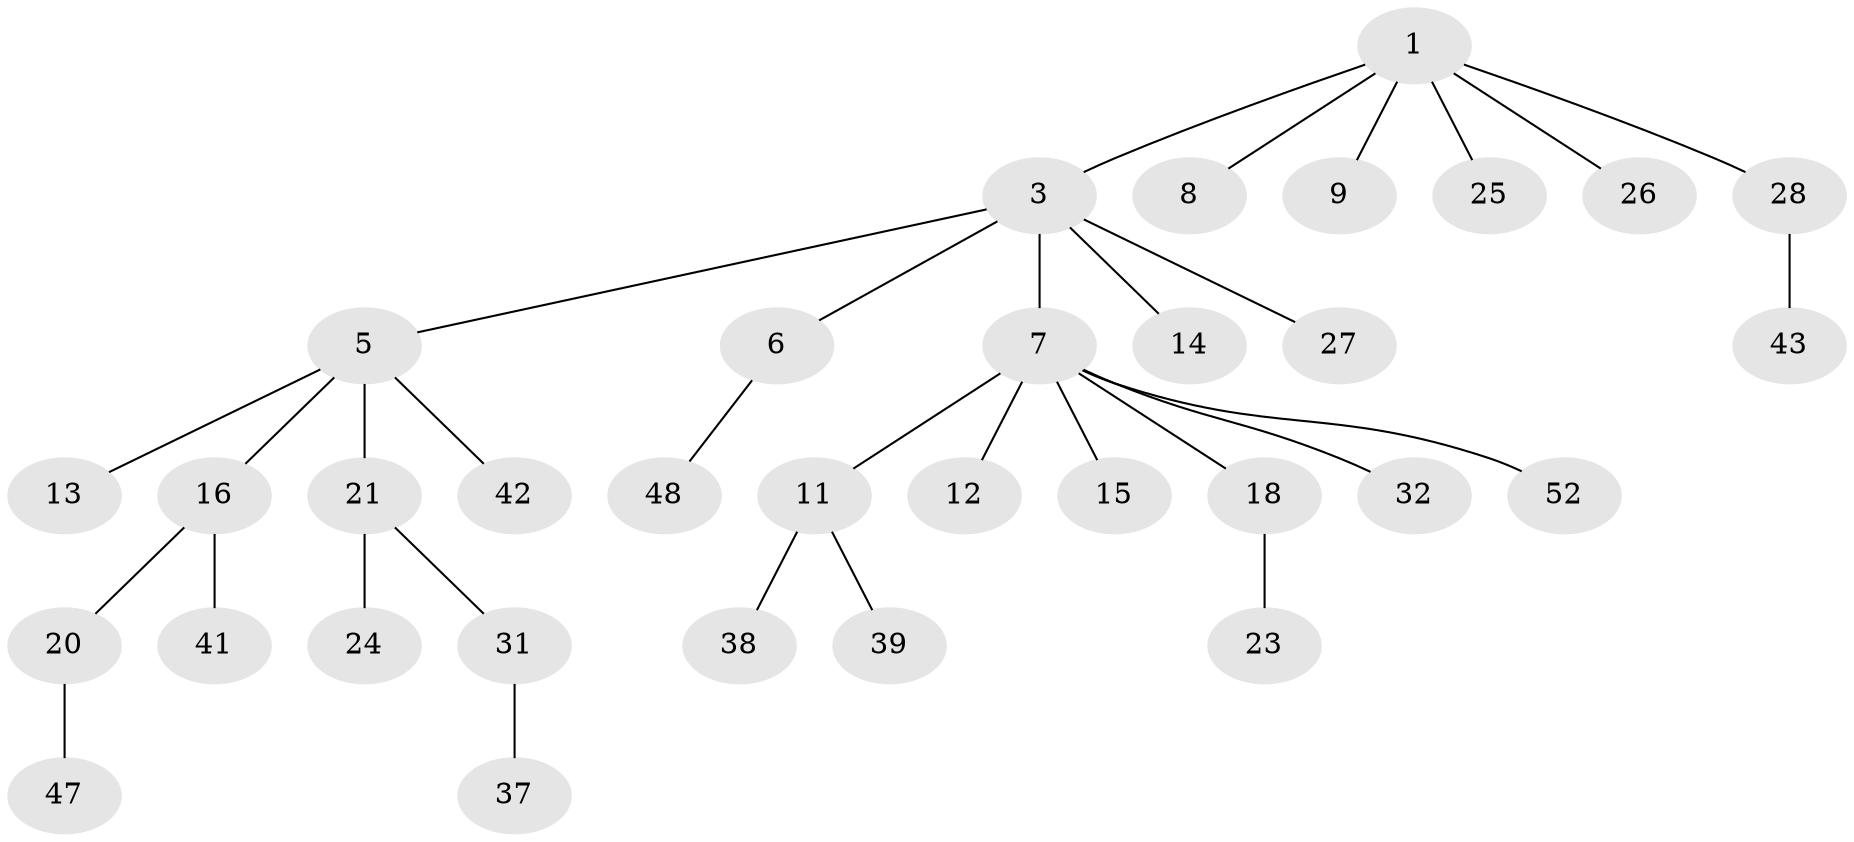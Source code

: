 // original degree distribution, {5: 0.019230769230769232, 3: 0.1346153846153846, 4: 0.09615384615384616, 2: 0.23076923076923078, 6: 0.019230769230769232, 1: 0.5}
// Generated by graph-tools (version 1.1) at 2025/11/02/27/25 16:11:26]
// undirected, 33 vertices, 32 edges
graph export_dot {
graph [start="1"]
  node [color=gray90,style=filled];
  1 [super="+2"];
  3 [super="+4"];
  5 [super="+19"];
  6 [super="+46"];
  7 [super="+10"];
  8;
  9;
  11 [super="+17"];
  12;
  13 [super="+29"];
  14;
  15 [super="+22"];
  16 [super="+51"];
  18 [super="+36"];
  20 [super="+30"];
  21 [super="+34"];
  23 [super="+45"];
  24;
  25 [super="+33"];
  26;
  27;
  28 [super="+40"];
  31 [super="+35"];
  32 [super="+44"];
  37;
  38;
  39 [super="+49"];
  41;
  42;
  43;
  47 [super="+50"];
  48;
  52;
  1 -- 9;
  1 -- 25;
  1 -- 26;
  1 -- 28;
  1 -- 8;
  1 -- 3;
  3 -- 6;
  3 -- 27;
  3 -- 5;
  3 -- 14;
  3 -- 7;
  5 -- 13;
  5 -- 16;
  5 -- 42;
  5 -- 21;
  6 -- 48;
  7 -- 11;
  7 -- 12;
  7 -- 15;
  7 -- 52;
  7 -- 32;
  7 -- 18;
  11 -- 38;
  11 -- 39;
  16 -- 20;
  16 -- 41;
  18 -- 23;
  20 -- 47;
  21 -- 24;
  21 -- 31;
  28 -- 43;
  31 -- 37;
}
